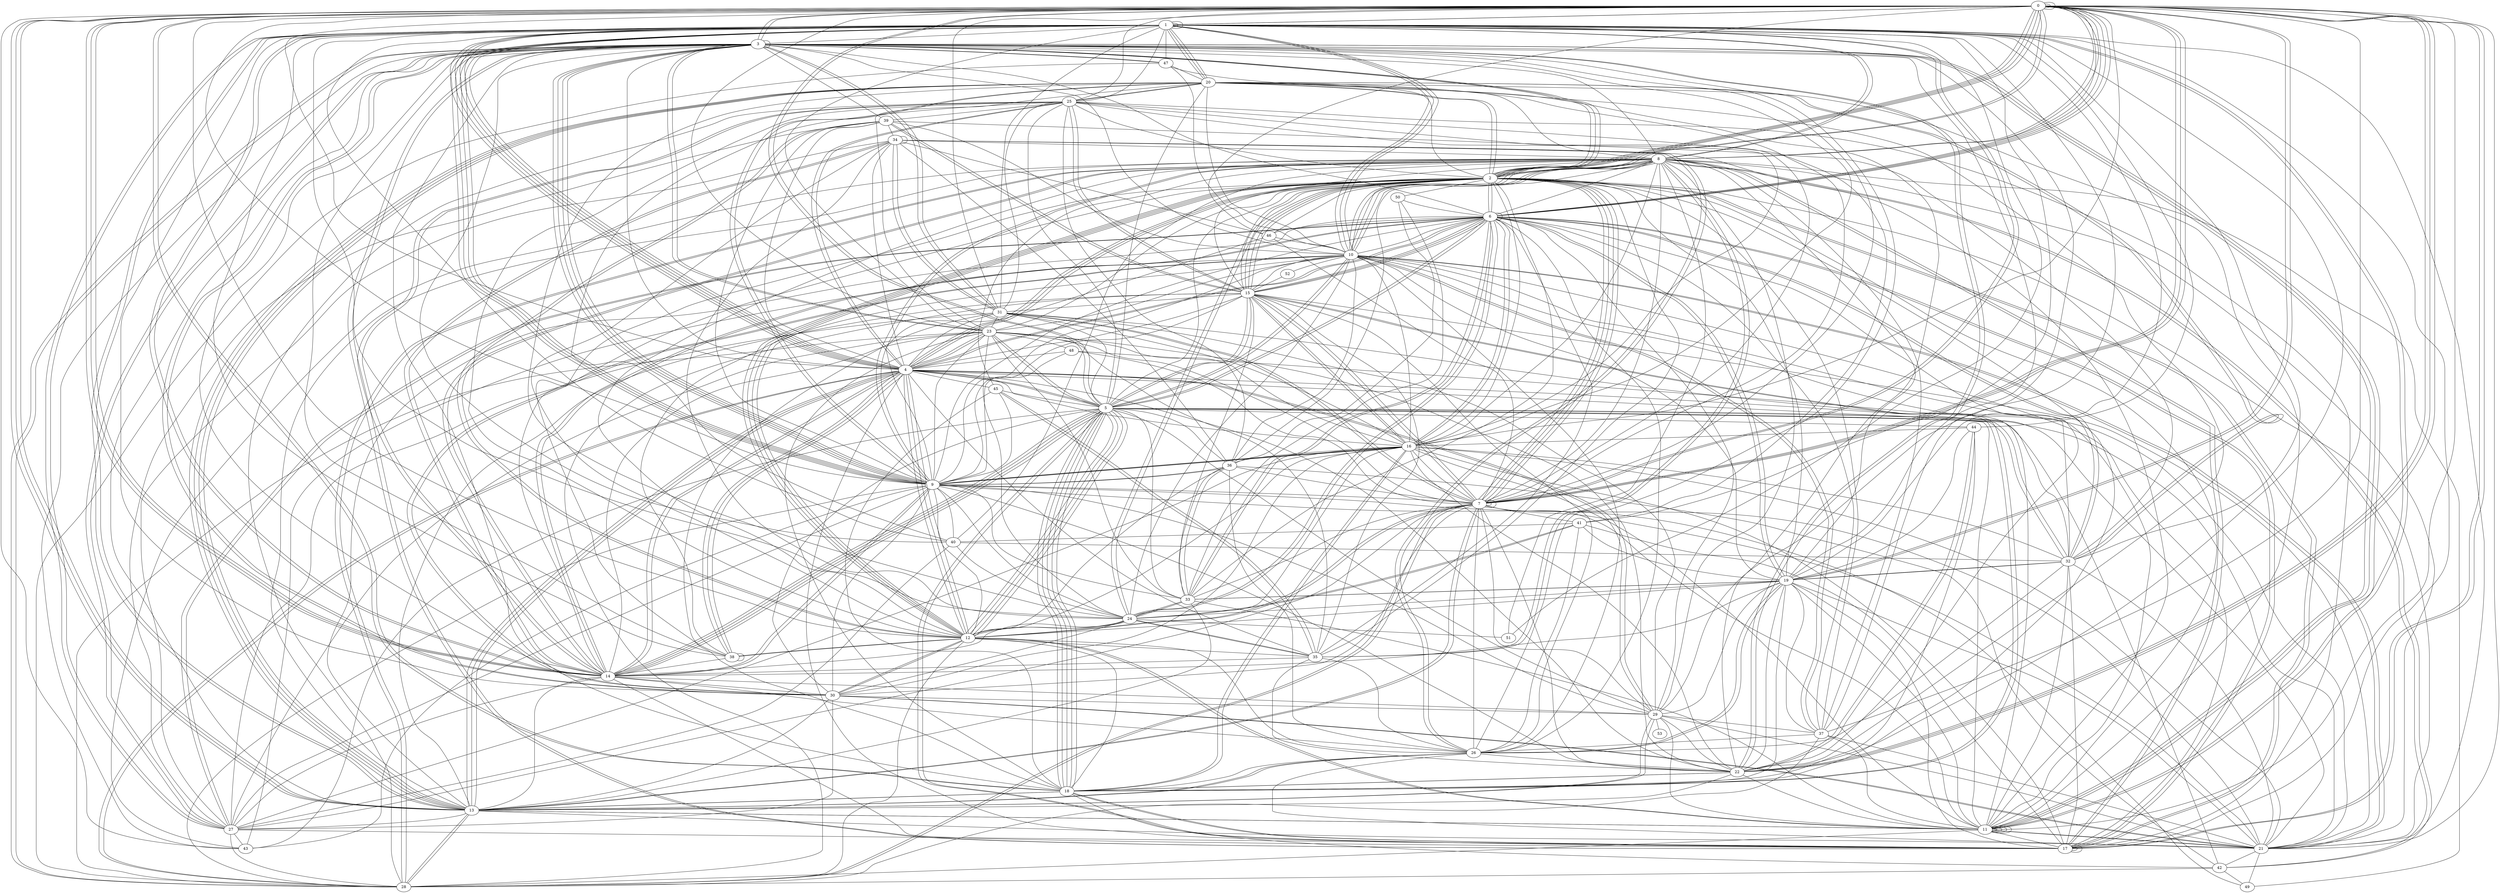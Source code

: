 graph G {
0;
1;
2;
3;
4;
5;
6;
7;
8;
9;
10;
11;
12;
13;
14;
15;
16;
17;
18;
19;
20;
21;
22;
23;
24;
25;
26;
27;
28;
29;
30;
31;
32;
33;
34;
35;
36;
37;
38;
39;
40;
41;
42;
43;
44;
45;
46;
47;
48;
49;
50;
51;
52;
53;
41--40 ;
1--44 ;
33--50 ;
24--40 ;
33--24 ;
22--3 ;
3--47 ;
5--36 ;
4--29 ;
24--6 ;
28--9 ;
17--2 ;
3--31 ;
2--8 ;
4--14 ;
16--12 ;
33--19 ;
41--17 ;
10--8 ;
9--36 ;
50--6 ;
21--0 ;
30--5 ;
6--33 ;
21--13 ;
2--14 ;
12--39 ;
35--2 ;
18--45 ;
17--0 ;
6--2 ;
0--2 ;
50--36 ;
25--12 ;
15--26 ;
16--17 ;
33--9 ;
2--25 ;
6--17 ;
11--0 ;
32--20 ;
19--21 ;
34--14 ;
25--36 ;
17--8 ;
0--3 ;
13--3 ;
4--38 ;
8--28 ;
11--1 ;
15--6 ;
21--42 ;
10--8 ;
23--48 ;
10--26 ;
46--10 ;
8--12 ;
9--20 ;
13--27 ;
27--43 ;
7--2 ;
29--9 ;
14--0 ;
11--16 ;
5--0 ;
3--27 ;
3--40 ;
1--20 ;
3--43 ;
17--8 ;
16--25 ;
8--42 ;
18--13 ;
44--22 ;
14--8 ;
35--8 ;
19--29 ;
11--11 ;
4--6 ;
33--2 ;
21--32 ;
14--3 ;
42--49 ;
26--22 ;
1--47 ;
13--14 ;
8--9 ;
1--38 ;
10--1 ;
11--33 ;
28--7 ;
6--17 ;
29--22 ;
30--3 ;
23--9 ;
26--7 ;
36--12 ;
6--6 ;
0--37 ;
47--10 ;
32--39 ;
22--0 ;
0--13 ;
2--7 ;
19--22 ;
15--28 ;
9--39 ;
5--14 ;
1--51 ;
15--2 ;
20--13 ;
35--26 ;
16--2 ;
12--35 ;
29--13 ;
32--20 ;
21--10 ;
24--34 ;
25--5 ;
8--49 ;
38--14 ;
32--6 ;
20--23 ;
36--33 ;
35--45 ;
15--18 ;
3--22 ;
47--3 ;
4--1 ;
0--7 ;
23--2 ;
9--21 ;
27--40 ;
46--0 ;
12--7 ;
18--15 ;
41--26 ;
25--20 ;
0--1 ;
11--32 ;
8--7 ;
3--9 ;
6--13 ;
12--30 ;
4--22 ;
32--19 ;
0--9 ;
5--4 ;
19--8 ;
9--16 ;
9--20 ;
1--9 ;
25--1 ;
22--0 ;
11--11 ;
33--13 ;
20--11 ;
15--9 ;
6--37 ;
2--0 ;
7--33 ;
2--38 ;
17--18 ;
2--18 ;
46--34 ;
7--28 ;
12--28 ;
16--7 ;
25--0 ;
19--26 ;
11--21 ;
35--6 ;
14--9 ;
3--17 ;
39--4 ;
3--7 ;
7--36 ;
11--21 ;
5--31 ;
13--4 ;
0--12 ;
16--4 ;
15--25 ;
37--21 ;
7--0 ;
44--22 ;
6--0 ;
1--21 ;
17--17 ;
6--29 ;
12--38 ;
47--20 ;
7--21 ;
4--12 ;
33--15 ;
26--21 ;
18--23 ;
7--2 ;
4--34 ;
7--13 ;
8--40 ;
10--5 ;
5--2 ;
10--39 ;
8--9 ;
18--22 ;
1--10 ;
2--12 ;
16--31 ;
6--14 ;
7--15 ;
29--13 ;
8--2 ;
3--31 ;
30--9 ;
0--1 ;
34--8 ;
4--6 ;
38--3 ;
2--20 ;
5--14 ;
16--27 ;
9--24 ;
19--11 ;
0--19 ;
19--10 ;
37--2 ;
6--14 ;
6--22 ;
4--2 ;
0--2 ;
8--10 ;
4--13 ;
1--8 ;
7--41 ;
1--9 ;
27--6 ;
40--25 ;
8--51 ;
12--30 ;
45--9 ;
39--3 ;
44--16 ;
17--14 ;
31--0 ;
23--0 ;
16--8 ;
27--30 ;
19--6 ;
19--0 ;
34--36 ;
31--7 ;
11--28 ;
1--20 ;
37--11 ;
2--15 ;
14--1 ;
27--23 ;
12--24 ;
31--7 ;
16--18 ;
1--3 ;
19--41 ;
39--12 ;
5--10 ;
21--30 ;
10--32 ;
25--17 ;
6--5 ;
16--30 ;
31--23 ;
9--14 ;
19--12 ;
4--12 ;
9--3 ;
29--7 ;
2--0 ;
16--10 ;
23--7 ;
11--17 ;
16--21 ;
46--2 ;
35--8 ;
1--29 ;
4--28 ;
35--4 ;
19--33 ;
12--11 ;
19--2 ;
18--19 ;
14--0 ;
17--2 ;
27--1 ;
18--5 ;
23--35 ;
24--51 ;
22--47 ;
23--5 ;
8--2 ;
3--0 ;
7--2 ;
4--12 ;
34--26 ;
26--34 ;
5--17 ;
6--0 ;
24--2 ;
4--13 ;
5--12 ;
1--9 ;
1--1 ;
19--32 ;
5--15 ;
4--14 ;
42--28 ;
18--17 ;
41--24 ;
14--27 ;
13--28 ;
29--53 ;
5--21 ;
4--1 ;
18--0 ;
22--13 ;
28--47 ;
12--5 ;
15--21 ;
7--12 ;
39--15 ;
2--3 ;
5--42 ;
4--29 ;
7--7 ;
14--5 ;
21--30 ;
11--11 ;
4--1 ;
24--12 ;
4--17 ;
10--37 ;
20--1 ;
1--24 ;
9--49 ;
32--17 ;
25--7 ;
28--8 ;
35--22 ;
19--17 ;
18--5 ;
37--19 ;
3--23 ;
9--46 ;
26--13 ;
6--0 ;
6--5 ;
1--4 ;
24--41 ;
11--31 ;
4--25 ;
29--31 ;
32--16 ;
1--30 ;
3--23 ;
11--3 ;
3--11 ;
2--24 ;
26--18 ;
31--4 ;
20--5 ;
22--9 ;
27--6 ;
14--29 ;
4--1 ;
7--1 ;
2--11 ;
18--0 ;
15--16 ;
12--18 ;
1--27 ;
4--38 ;
15--7 ;
21--49 ;
19--1 ;
19--3 ;
28--25 ;
29--5 ;
17--5 ;
16--15 ;
10--11 ;
10--6 ;
2--21 ;
26--32 ;
15--39 ;
5--0 ;
5--18 ;
5--43 ;
9--27 ;
24--20 ;
20--8 ;
23--4 ;
12--2 ;
0--8 ;
15--8 ;
8--29 ;
20--2 ;
1--1 ;
5--32 ;
13--18 ;
35--14 ;
1--13 ;
31--34 ;
19--14 ;
44--18 ;
3--37 ;
10--24 ;
16--6 ;
11--12 ;
6--9 ;
29--37 ;
0--22 ;
27--34 ;
37--28 ;
40--1 ;
8--43 ;
3--28 ;
33--23 ;
9--12 ;
0--0 ;
7--22 ;
13--0 ;
21--8 ;
9--1 ;
31--18 ;
11--13 ;
15--13 ;
44--19 ;
26--12 ;
38--38 ;
12--34 ;
2--15 ;
15--10 ;
1--14 ;
21--4 ;
20--13 ;
0--10 ;
7--46 ;
40--32 ;
25--4 ;
6--46 ;
8--45 ;
0--6 ;
16--0 ;
23--22 ;
5--23 ;
30--24 ;
25--39 ;
41--1 ;
8--6 ;
6--32 ;
10--0 ;
22--18 ;
10--9 ;
3--11 ;
13--7 ;
42--36 ;
32--4 ;
23--1 ;
14--24 ;
0--7 ;
2--3 ;
16--22 ;
5--44 ;
23--14 ;
52--15 ;
21--48 ;
14--8 ;
11--5 ;
33--24 ;
4--0 ;
0--43 ;
0--0 ;
20--10 ;
27--39 ;
30--10 ;
10--52 ;
16--36 ;
27--28 ;
24--6 ;
6--15 ;
11--29 ;
23--24 ;
17--17 ;
3--9 ;
5--12 ;
45--5 ;
39--34 ;
26--3 ;
3--17 ;
30--13 ;
32--1 ;
16--18 ;
5--14 ;
20--25 ;
37--8 ;
2--12 ;
26--36 ;
19--24 ;
24--16 ;
9--43 ;
14--34 ;
3--16 ;
33--5 ;
13--8 ;
37--10 ;
35--45 ;
15--6 ;
2--4 ;
4--15 ;
11--34 ;
31--34 ;
17--1 ;
9--48 ;
0--13 ;
8--36 ;
2--3 ;
27--3 ;
31--25 ;
22--1 ;
15--2 ;
3--28 ;
19--26 ;
48--4 ;
2--50 ;
6--16 ;
5--15 ;
20--13 ;
18--5 ;
29--21 ;
1--10 ;
35--15 ;
27--7 ;
14--25 ;
11--11 ;
20--2 ;
35--24 ;
35--24 ;
7--1 ;
15--25 ;
38--10 ;
36--33 ;
6--19 ;
16--9 ;
3--4 ;
9--40 ;
14--0 ;
30--29 ;
10--36 ;
12--2 ;
18--3 ;
30--3 ;
12--38 ;
3--6 ;
34--34 ;
3--8 ;
13--11 ;
38--4 ;
9--3 ;
6--33 ;
17--0 ;
41--25 ;
11--22 ;
30--10 ;
23--16 ;
27--17 ;
7--48 ;
13--28 ;
14--30 ;
28--4 ;
10--3 ;
27--31 ;
15--31 ;
4--5 ;
36--9 ;
42--18 ;
7--20 ;
6--26 ;
11--7 ;
23--4 ;
5--12 ;
4--2 ;
5--32 ;
8--42 ;
9--7 ;
4--45 ;
22--20 ;
26--13 ;
8--1 ;
23--10 ;
13--1 ;
30--7 ;
1--11 ;
2--6 ;
21--10 ;
18--5 ;
37--26 ;
43--10 ;
1--31 ;
3--3 ;
23--28 ;
17--10 ;
25--14 ;
0--8 ;
7--7 ;
16--9 ;
26--14 ;
20--13 ;
}
